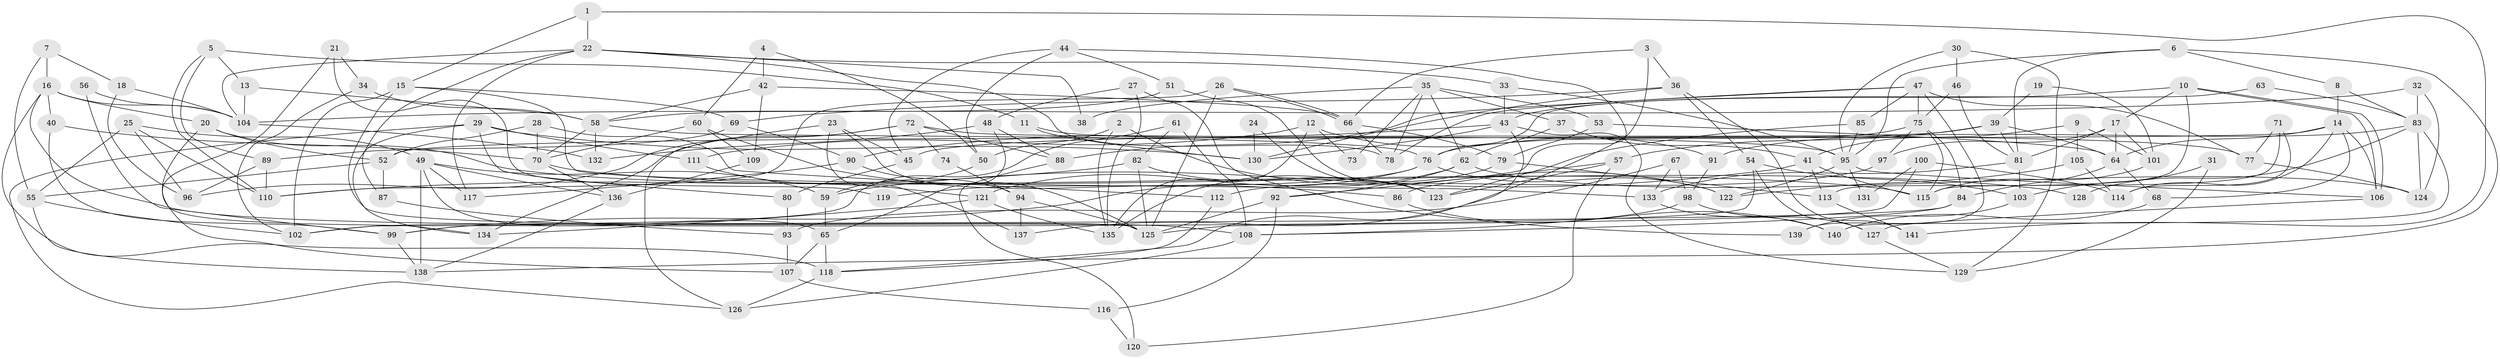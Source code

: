 // coarse degree distribution, {6: 0.23214285714285715, 7: 0.10714285714285714, 5: 0.16071428571428573, 10: 0.03571428571428571, 8: 0.125, 12: 0.017857142857142856, 4: 0.16071428571428573, 9: 0.07142857142857142, 3: 0.08928571428571429}
// Generated by graph-tools (version 1.1) at 2025/37/03/04/25 23:37:07]
// undirected, 141 vertices, 282 edges
graph export_dot {
  node [color=gray90,style=filled];
  1;
  2;
  3;
  4;
  5;
  6;
  7;
  8;
  9;
  10;
  11;
  12;
  13;
  14;
  15;
  16;
  17;
  18;
  19;
  20;
  21;
  22;
  23;
  24;
  25;
  26;
  27;
  28;
  29;
  30;
  31;
  32;
  33;
  34;
  35;
  36;
  37;
  38;
  39;
  40;
  41;
  42;
  43;
  44;
  45;
  46;
  47;
  48;
  49;
  50;
  51;
  52;
  53;
  54;
  55;
  56;
  57;
  58;
  59;
  60;
  61;
  62;
  63;
  64;
  65;
  66;
  67;
  68;
  69;
  70;
  71;
  72;
  73;
  74;
  75;
  76;
  77;
  78;
  79;
  80;
  81;
  82;
  83;
  84;
  85;
  86;
  87;
  88;
  89;
  90;
  91;
  92;
  93;
  94;
  95;
  96;
  97;
  98;
  99;
  100;
  101;
  102;
  103;
  104;
  105;
  106;
  107;
  108;
  109;
  110;
  111;
  112;
  113;
  114;
  115;
  116;
  117;
  118;
  119;
  120;
  121;
  122;
  123;
  124;
  125;
  126;
  127;
  128;
  129;
  130;
  131;
  132;
  133;
  134;
  135;
  136;
  137;
  138;
  139;
  140;
  141;
  1 -- 15;
  1 -- 141;
  1 -- 22;
  2 -- 135;
  2 -- 122;
  2 -- 50;
  3 -- 66;
  3 -- 36;
  3 -- 137;
  4 -- 50;
  4 -- 42;
  4 -- 60;
  5 -- 110;
  5 -- 89;
  5 -- 11;
  5 -- 13;
  6 -- 81;
  6 -- 95;
  6 -- 8;
  6 -- 138;
  7 -- 55;
  7 -- 16;
  7 -- 18;
  8 -- 83;
  8 -- 14;
  9 -- 41;
  9 -- 101;
  9 -- 105;
  10 -- 106;
  10 -- 106;
  10 -- 43;
  10 -- 17;
  10 -- 113;
  11 -- 77;
  11 -- 130;
  12 -- 91;
  12 -- 111;
  12 -- 73;
  12 -- 135;
  13 -- 58;
  13 -- 104;
  14 -- 52;
  14 -- 64;
  14 -- 68;
  14 -- 106;
  14 -- 114;
  15 -- 125;
  15 -- 102;
  15 -- 69;
  15 -- 133;
  16 -- 118;
  16 -- 108;
  16 -- 20;
  16 -- 40;
  16 -- 104;
  17 -- 64;
  17 -- 81;
  17 -- 97;
  17 -- 101;
  18 -- 104;
  18 -- 96;
  19 -- 101;
  19 -- 39;
  20 -- 115;
  20 -- 52;
  20 -- 134;
  21 -- 34;
  21 -- 107;
  21 -- 119;
  22 -- 104;
  22 -- 33;
  22 -- 38;
  22 -- 78;
  22 -- 87;
  22 -- 117;
  23 -- 126;
  23 -- 137;
  23 -- 45;
  23 -- 125;
  24 -- 123;
  24 -- 130;
  25 -- 110;
  25 -- 96;
  25 -- 49;
  25 -- 55;
  26 -- 125;
  26 -- 66;
  26 -- 66;
  26 -- 110;
  27 -- 135;
  27 -- 48;
  27 -- 139;
  28 -- 70;
  28 -- 52;
  28 -- 112;
  29 -- 134;
  29 -- 130;
  29 -- 80;
  29 -- 111;
  29 -- 126;
  30 -- 95;
  30 -- 46;
  30 -- 129;
  31 -- 129;
  31 -- 103;
  32 -- 83;
  32 -- 104;
  32 -- 124;
  33 -- 95;
  33 -- 43;
  34 -- 58;
  34 -- 102;
  35 -- 37;
  35 -- 62;
  35 -- 38;
  35 -- 53;
  35 -- 73;
  35 -- 78;
  36 -- 54;
  36 -- 130;
  36 -- 69;
  36 -- 141;
  37 -- 62;
  37 -- 41;
  39 -- 64;
  39 -- 81;
  39 -- 45;
  39 -- 57;
  40 -- 70;
  40 -- 99;
  41 -- 113;
  41 -- 59;
  41 -- 115;
  42 -- 66;
  42 -- 109;
  42 -- 58;
  43 -- 118;
  43 -- 90;
  43 -- 129;
  43 -- 130;
  44 -- 45;
  44 -- 92;
  44 -- 50;
  44 -- 51;
  45 -- 80;
  46 -- 81;
  46 -- 75;
  47 -- 78;
  47 -- 75;
  47 -- 77;
  47 -- 85;
  47 -- 88;
  47 -- 139;
  48 -- 65;
  48 -- 132;
  48 -- 88;
  49 -- 117;
  49 -- 59;
  49 -- 65;
  49 -- 136;
  49 -- 138;
  50 -- 59;
  51 -- 123;
  51 -- 58;
  52 -- 55;
  52 -- 87;
  53 -- 79;
  53 -- 64;
  54 -- 103;
  54 -- 127;
  54 -- 102;
  55 -- 138;
  55 -- 102;
  56 -- 99;
  56 -- 104;
  57 -- 120;
  57 -- 86;
  57 -- 123;
  58 -- 70;
  58 -- 76;
  58 -- 132;
  59 -- 65;
  60 -- 70;
  60 -- 86;
  60 -- 109;
  61 -- 108;
  61 -- 102;
  61 -- 82;
  62 -- 99;
  62 -- 124;
  62 -- 92;
  63 -- 83;
  63 -- 76;
  64 -- 68;
  64 -- 84;
  65 -- 107;
  65 -- 118;
  66 -- 78;
  66 -- 79;
  67 -- 133;
  67 -- 93;
  67 -- 98;
  68 -- 140;
  69 -- 89;
  69 -- 90;
  70 -- 136;
  70 -- 128;
  71 -- 114;
  71 -- 115;
  71 -- 77;
  72 -- 95;
  72 -- 88;
  72 -- 74;
  72 -- 96;
  72 -- 134;
  74 -- 94;
  75 -- 84;
  75 -- 97;
  75 -- 76;
  75 -- 115;
  76 -- 119;
  76 -- 121;
  76 -- 122;
  77 -- 124;
  79 -- 135;
  79 -- 113;
  80 -- 93;
  81 -- 133;
  81 -- 103;
  82 -- 110;
  82 -- 123;
  82 -- 125;
  83 -- 140;
  83 -- 124;
  83 -- 91;
  83 -- 128;
  84 -- 99;
  84 -- 108;
  85 -- 123;
  85 -- 95;
  86 -- 140;
  87 -- 93;
  88 -- 120;
  89 -- 96;
  89 -- 110;
  90 -- 94;
  90 -- 117;
  91 -- 98;
  92 -- 125;
  92 -- 116;
  93 -- 107;
  94 -- 125;
  94 -- 137;
  95 -- 106;
  95 -- 122;
  95 -- 131;
  97 -- 112;
  98 -- 127;
  98 -- 108;
  99 -- 138;
  100 -- 125;
  100 -- 114;
  100 -- 131;
  101 -- 115;
  103 -- 139;
  104 -- 132;
  105 -- 122;
  105 -- 114;
  106 -- 127;
  107 -- 116;
  108 -- 126;
  109 -- 136;
  111 -- 121;
  112 -- 118;
  113 -- 141;
  116 -- 120;
  118 -- 126;
  121 -- 134;
  121 -- 135;
  127 -- 129;
  133 -- 140;
  136 -- 138;
}
